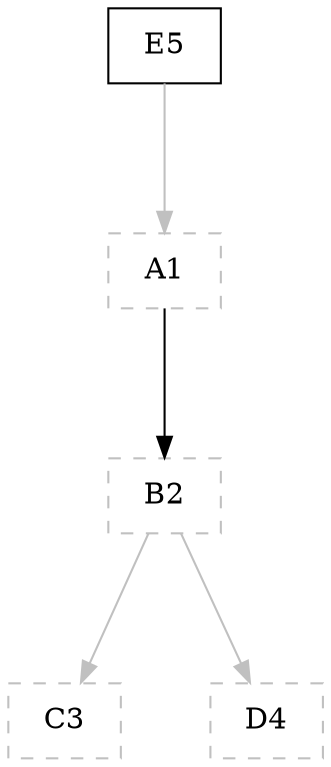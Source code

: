 digraph G {
graph [root="Demo",rankdir   = TB, nodesep           = 0.6, mindist     = 1.0, ranksep = 1.0, overlap = false]
node [style     = "filled", fillcolor = "white", color = "black"]
A1[cpu="0", flags="0x0000000a", type="qbuf", shape     = "rectangle", color  = "gray", style  = "dashed"];
B2[cpu="0", flags="0x00000009", type="qinfo", shape     = "rectangle", color  = "gray", style  = "dashed"];
C3[cpu="0", flags="0x0000000a", type="qbuf", shape     = "rectangle", color  = "gray", style  = "dashed"];
D4[cpu="0", flags="0x0000000a", type="qbuf", shape     = "rectangle", color  = "gray", style  = "dashed"];
E5[cpu="0", flags="0x00000007", type="block", tperiod="0", pattern="patternE", patentry="false", patexit="false", beamproc="beamE", bpentry="false", bpexit="false", qlo="false", qhi="false", qil="false", shape     = "rectangle", fillcolor = "white"];
A1->B2 [type="altdst", color     = "black"];
B2->C3 [type="meta", color     = "gray"];
B2->D4 [type="meta", color     = "gray"];
E5->A1 [type="priolo", color     = "gray"];
}
